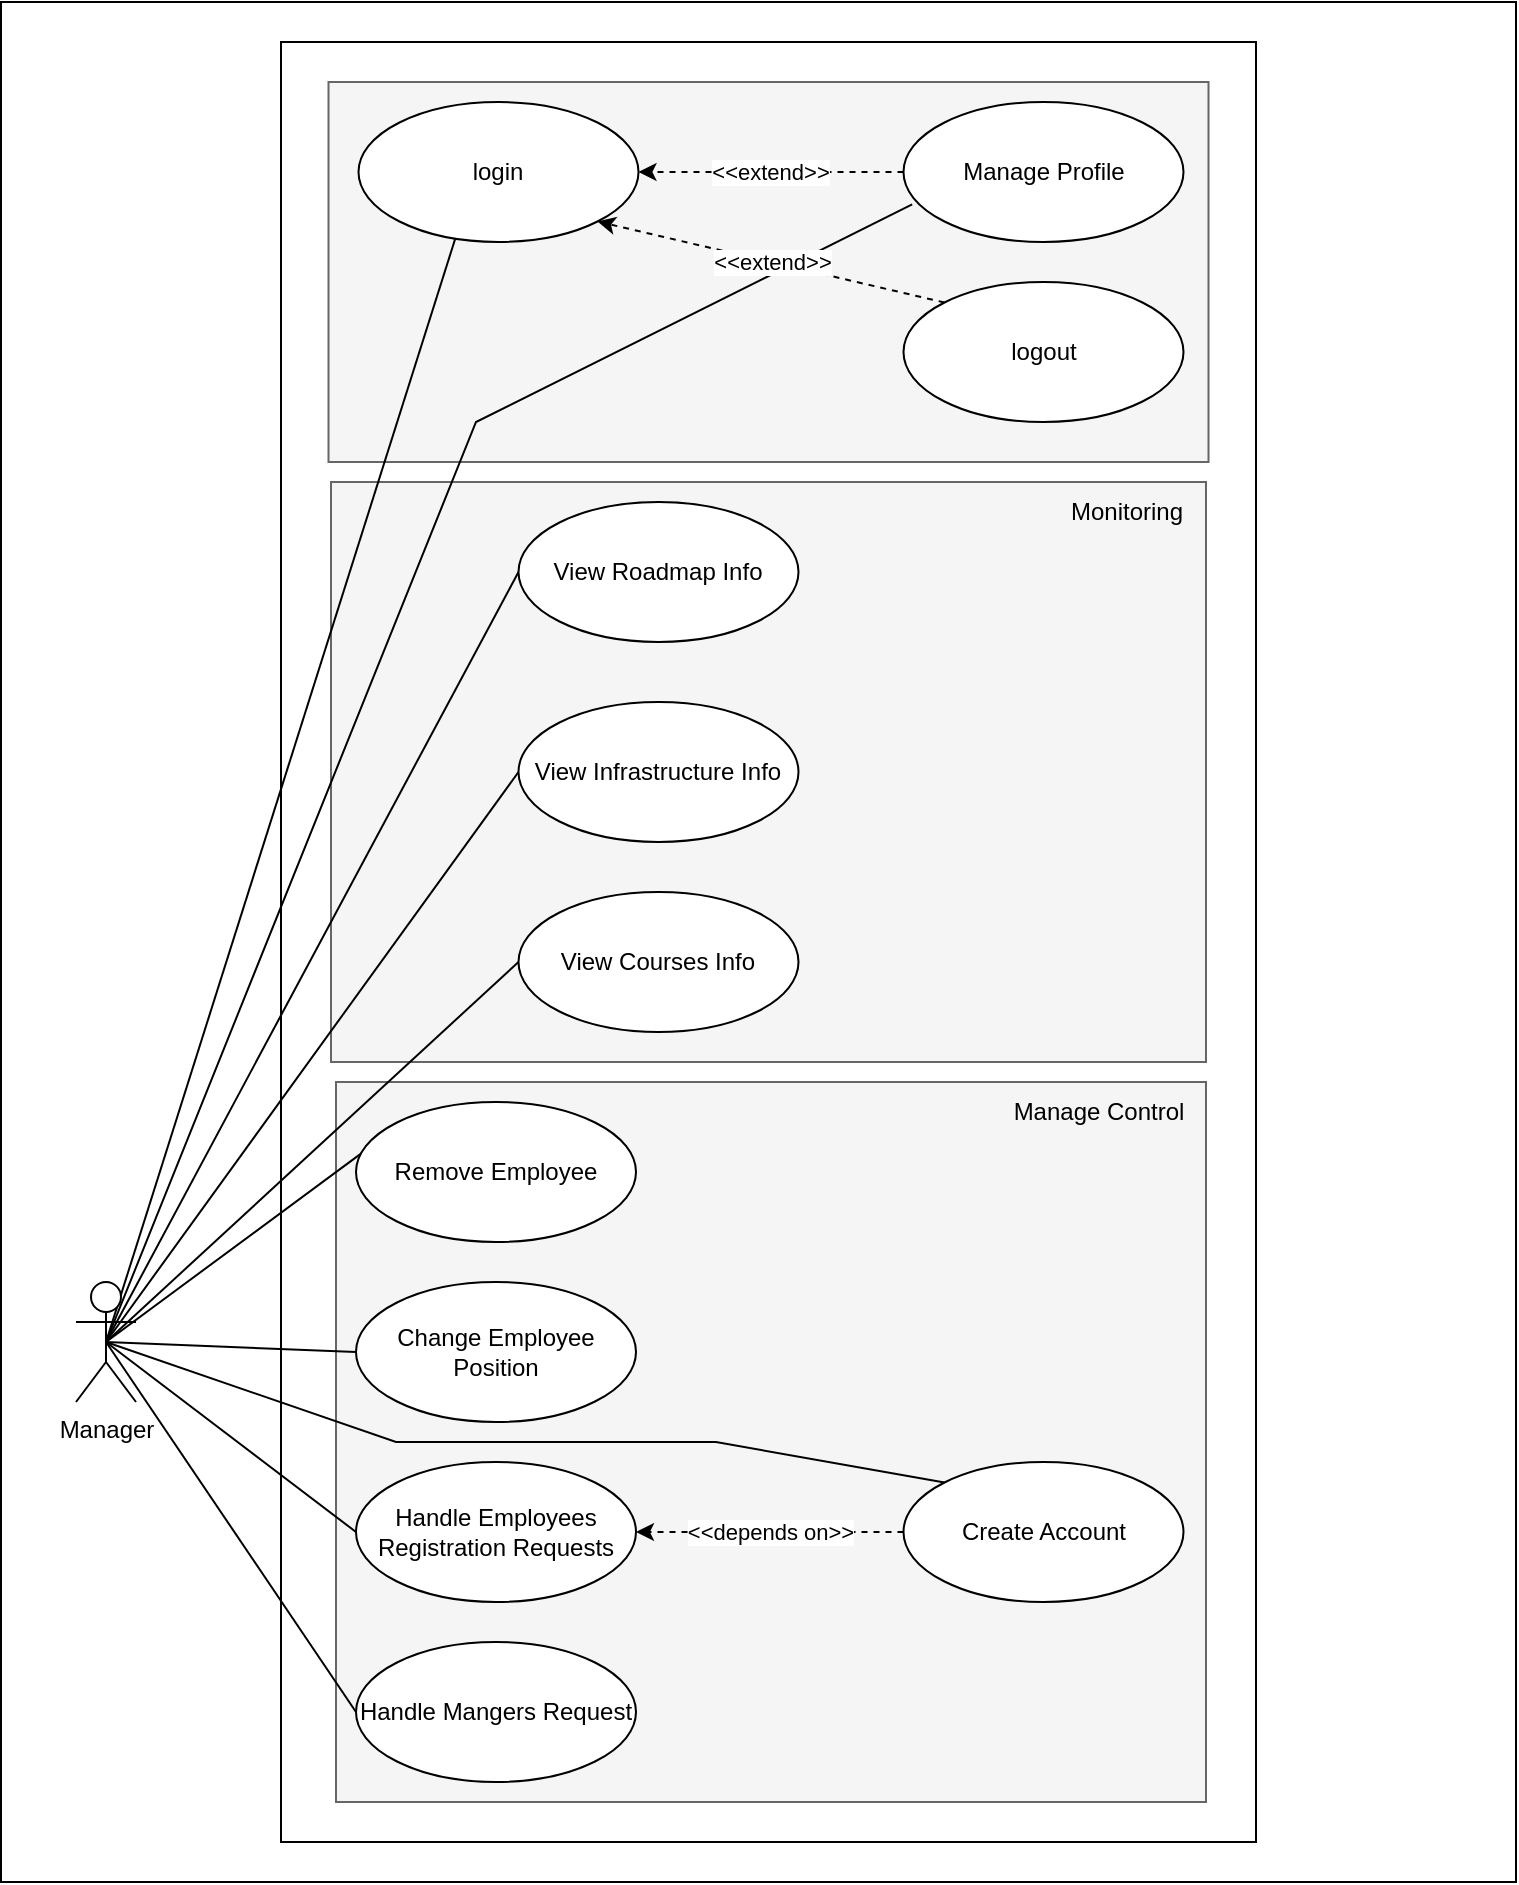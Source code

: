 <mxfile version="22.0.0" type="github">
  <diagram name="Page-1" id="e-LUPOi7N9P8qnzKd833">
    <mxGraphModel dx="-1260" dy="1817" grid="1" gridSize="10" guides="1" tooltips="1" connect="1" arrows="1" fold="1" page="1" pageScale="1" pageWidth="827" pageHeight="1169" math="0" shadow="0">
      <root>
        <mxCell id="0" />
        <mxCell id="1" parent="0" />
        <mxCell id="hfPYTL3Dx7AcZHMc5cl9-1" value="" style="rounded=0;whiteSpace=wrap;html=1;movable=1;resizable=1;rotatable=1;deletable=1;editable=1;locked=0;connectable=1;" parent="1" vertex="1">
          <mxGeometry x="2492.5" y="-20" width="757.5" height="940" as="geometry" />
        </mxCell>
        <mxCell id="hfPYTL3Dx7AcZHMc5cl9-2" value="" style="rounded=0;whiteSpace=wrap;html=1;movable=1;resizable=1;rotatable=1;deletable=1;editable=1;locked=0;connectable=1;" parent="1" vertex="1">
          <mxGeometry x="2632.5" width="487.5" height="900" as="geometry" />
        </mxCell>
        <mxCell id="hfPYTL3Dx7AcZHMc5cl9-3" value="" style="rounded=0;whiteSpace=wrap;html=1;fillColor=#f5f5f5;fontColor=#333333;strokeColor=#666666;container=0;" parent="1" vertex="1">
          <mxGeometry x="2660" y="520" width="435" height="360" as="geometry" />
        </mxCell>
        <mxCell id="hfPYTL3Dx7AcZHMc5cl9-4" value="" style="rounded=0;whiteSpace=wrap;html=1;fillColor=#f5f5f5;fontColor=#333333;strokeColor=#666666;" parent="1" vertex="1">
          <mxGeometry x="2656.25" y="20" width="440" height="190" as="geometry" />
        </mxCell>
        <mxCell id="hfPYTL3Dx7AcZHMc5cl9-5" value="" style="rounded=0;whiteSpace=wrap;html=1;fillColor=#f5f5f5;fontColor=#333333;strokeColor=#666666;" parent="1" vertex="1">
          <mxGeometry x="2657.5" y="220" width="437.5" height="290" as="geometry" />
        </mxCell>
        <mxCell id="hfPYTL3Dx7AcZHMc5cl9-9" style="rounded=0;orthogonalLoop=1;jettySize=auto;html=1;exitX=0.5;exitY=0.5;exitDx=0;exitDy=0;exitPerimeter=0;entryX=0.5;entryY=0;entryDx=0;entryDy=0;endArrow=none;endFill=0;" parent="1" source="hfPYTL3Dx7AcZHMc5cl9-20" target="hfPYTL3Dx7AcZHMc5cl9-21" edge="1">
          <mxGeometry relative="1" as="geometry">
            <Array as="points" />
          </mxGeometry>
        </mxCell>
        <mxCell id="hfPYTL3Dx7AcZHMc5cl9-10" style="rounded=0;orthogonalLoop=1;jettySize=auto;html=1;exitX=0.5;exitY=0.5;exitDx=0;exitDy=0;exitPerimeter=0;entryX=0;entryY=0.5;entryDx=0;entryDy=0;endArrow=none;endFill=0;" parent="1" source="hfPYTL3Dx7AcZHMc5cl9-20" target="hfPYTL3Dx7AcZHMc5cl9-35" edge="1">
          <mxGeometry relative="1" as="geometry" />
        </mxCell>
        <mxCell id="hfPYTL3Dx7AcZHMc5cl9-11" style="rounded=0;orthogonalLoop=1;jettySize=auto;html=1;exitX=0.5;exitY=0.5;exitDx=0;exitDy=0;exitPerimeter=0;entryX=0;entryY=0.5;entryDx=0;entryDy=0;endArrow=none;endFill=0;" parent="1" source="hfPYTL3Dx7AcZHMc5cl9-20" target="hfPYTL3Dx7AcZHMc5cl9-34" edge="1">
          <mxGeometry relative="1" as="geometry" />
        </mxCell>
        <mxCell id="hfPYTL3Dx7AcZHMc5cl9-12" style="rounded=0;orthogonalLoop=1;jettySize=auto;html=1;exitX=0.5;exitY=0.5;exitDx=0;exitDy=0;exitPerimeter=0;entryX=0;entryY=0.5;entryDx=0;entryDy=0;endArrow=none;endFill=0;" parent="1" source="hfPYTL3Dx7AcZHMc5cl9-20" target="hfPYTL3Dx7AcZHMc5cl9-36" edge="1">
          <mxGeometry relative="1" as="geometry" />
        </mxCell>
        <mxCell id="hfPYTL3Dx7AcZHMc5cl9-14" style="rounded=0;orthogonalLoop=1;jettySize=auto;html=1;exitX=0.5;exitY=0.5;exitDx=0;exitDy=0;exitPerimeter=0;entryX=0.019;entryY=0.367;entryDx=0;entryDy=0;entryPerimeter=0;endArrow=none;endFill=0;" parent="1" source="hfPYTL3Dx7AcZHMc5cl9-20" target="hfPYTL3Dx7AcZHMc5cl9-43" edge="1">
          <mxGeometry relative="1" as="geometry" />
        </mxCell>
        <mxCell id="hfPYTL3Dx7AcZHMc5cl9-15" style="rounded=0;orthogonalLoop=1;jettySize=auto;html=1;exitX=0.5;exitY=0.5;exitDx=0;exitDy=0;exitPerimeter=0;entryX=0;entryY=0.5;entryDx=0;entryDy=0;endArrow=none;endFill=0;" parent="1" source="hfPYTL3Dx7AcZHMc5cl9-20" target="hfPYTL3Dx7AcZHMc5cl9-46" edge="1">
          <mxGeometry relative="1" as="geometry" />
        </mxCell>
        <mxCell id="hfPYTL3Dx7AcZHMc5cl9-16" style="rounded=0;orthogonalLoop=1;jettySize=auto;html=1;exitX=0.5;exitY=0.5;exitDx=0;exitDy=0;exitPerimeter=0;entryX=0;entryY=0.5;entryDx=0;entryDy=0;endArrow=none;endFill=0;" parent="1" source="hfPYTL3Dx7AcZHMc5cl9-20" target="hfPYTL3Dx7AcZHMc5cl9-42" edge="1">
          <mxGeometry relative="1" as="geometry" />
        </mxCell>
        <mxCell id="hfPYTL3Dx7AcZHMc5cl9-17" style="rounded=0;orthogonalLoop=1;jettySize=auto;html=1;exitX=0.5;exitY=0.5;exitDx=0;exitDy=0;exitPerimeter=0;entryX=0;entryY=0.5;entryDx=0;entryDy=0;endArrow=none;endFill=0;" parent="1" source="hfPYTL3Dx7AcZHMc5cl9-20" target="hfPYTL3Dx7AcZHMc5cl9-47" edge="1">
          <mxGeometry relative="1" as="geometry" />
        </mxCell>
        <mxCell id="hfPYTL3Dx7AcZHMc5cl9-19" style="rounded=0;orthogonalLoop=1;jettySize=auto;html=1;exitX=0.5;exitY=0.5;exitDx=0;exitDy=0;exitPerimeter=0;entryX=0;entryY=0;entryDx=0;entryDy=0;endArrow=none;endFill=0;" parent="1" source="hfPYTL3Dx7AcZHMc5cl9-20" target="hfPYTL3Dx7AcZHMc5cl9-45" edge="1">
          <mxGeometry relative="1" as="geometry">
            <Array as="points">
              <mxPoint x="2690" y="700" />
              <mxPoint x="2850" y="700" />
            </Array>
          </mxGeometry>
        </mxCell>
        <mxCell id="hfPYTL3Dx7AcZHMc5cl9-50" style="rounded=0;orthogonalLoop=1;jettySize=auto;html=1;exitX=0.5;exitY=0.5;exitDx=0;exitDy=0;exitPerimeter=0;entryX=0.031;entryY=0.732;entryDx=0;entryDy=0;entryPerimeter=0;endArrow=none;endFill=0;" parent="1" source="hfPYTL3Dx7AcZHMc5cl9-20" target="hfPYTL3Dx7AcZHMc5cl9-23" edge="1">
          <mxGeometry relative="1" as="geometry">
            <Array as="points">
              <mxPoint x="2730" y="190" />
            </Array>
          </mxGeometry>
        </mxCell>
        <mxCell id="hfPYTL3Dx7AcZHMc5cl9-20" value="Manager" style="shape=umlActor;verticalLabelPosition=bottom;verticalAlign=top;html=1;outlineConnect=0;" parent="1" vertex="1">
          <mxGeometry x="2530" y="620" width="30" height="60" as="geometry" />
        </mxCell>
        <mxCell id="hfPYTL3Dx7AcZHMc5cl9-21" value="login" style="ellipse;whiteSpace=wrap;html=1;" parent="1" vertex="1">
          <mxGeometry x="2671.25" y="30" width="140" height="70" as="geometry" />
        </mxCell>
        <mxCell id="hfPYTL3Dx7AcZHMc5cl9-22" value="&amp;lt;&amp;lt;extend&amp;gt;&amp;gt;" style="edgeStyle=orthogonalEdgeStyle;rounded=0;orthogonalLoop=1;jettySize=auto;html=1;dashed=1;" parent="1" source="hfPYTL3Dx7AcZHMc5cl9-23" target="hfPYTL3Dx7AcZHMc5cl9-21" edge="1">
          <mxGeometry relative="1" as="geometry" />
        </mxCell>
        <mxCell id="hfPYTL3Dx7AcZHMc5cl9-23" value="Manage Profile" style="ellipse;whiteSpace=wrap;html=1;" parent="1" vertex="1">
          <mxGeometry x="2943.75" y="30" width="140" height="70" as="geometry" />
        </mxCell>
        <mxCell id="hfPYTL3Dx7AcZHMc5cl9-27" style="rounded=0;orthogonalLoop=1;jettySize=auto;html=1;exitX=0;exitY=0.5;exitDx=0;exitDy=0;dashed=1;" parent="1" source="hfPYTL3Dx7AcZHMc5cl9-29" edge="1">
          <mxGeometry relative="1" as="geometry">
            <mxPoint x="2810.903" y="756.517" as="targetPoint" />
          </mxGeometry>
        </mxCell>
        <mxCell id="hfPYTL3Dx7AcZHMc5cl9-30" style="rounded=0;orthogonalLoop=1;jettySize=auto;html=1;exitX=0;exitY=0.5;exitDx=0;exitDy=0;entryX=1;entryY=1;entryDx=0;entryDy=0;dashed=1;" parent="1" source="hfPYTL3Dx7AcZHMc5cl9-32" edge="1">
          <mxGeometry relative="1" as="geometry">
            <mxPoint x="2790.747" y="784.749" as="targetPoint" />
          </mxGeometry>
        </mxCell>
        <mxCell id="hfPYTL3Dx7AcZHMc5cl9-34" value="View Infrastructure Info" style="ellipse;whiteSpace=wrap;html=1;" parent="1" vertex="1">
          <mxGeometry x="2751.25" y="330" width="140" height="70" as="geometry" />
        </mxCell>
        <mxCell id="hfPYTL3Dx7AcZHMc5cl9-35" value="View Roadmap Info" style="ellipse;whiteSpace=wrap;html=1;" parent="1" vertex="1">
          <mxGeometry x="2751.25" y="230" width="140" height="70" as="geometry" />
        </mxCell>
        <mxCell id="hfPYTL3Dx7AcZHMc5cl9-36" value="View Courses Info" style="ellipse;whiteSpace=wrap;html=1;" parent="1" vertex="1">
          <mxGeometry x="2751.25" y="425" width="140" height="70" as="geometry" />
        </mxCell>
        <mxCell id="hfPYTL3Dx7AcZHMc5cl9-38" value="&amp;lt;&amp;lt;extend&amp;gt;&amp;gt;" style="rounded=0;orthogonalLoop=1;jettySize=auto;html=1;exitX=0;exitY=0;exitDx=0;exitDy=0;entryX=1;entryY=1;entryDx=0;entryDy=0;dashed=1;" parent="1" source="hfPYTL3Dx7AcZHMc5cl9-39" target="hfPYTL3Dx7AcZHMc5cl9-21" edge="1">
          <mxGeometry relative="1" as="geometry" />
        </mxCell>
        <mxCell id="hfPYTL3Dx7AcZHMc5cl9-39" value="logout" style="ellipse;whiteSpace=wrap;html=1;" parent="1" vertex="1">
          <mxGeometry x="2943.75" y="120" width="140" height="70" as="geometry" />
        </mxCell>
        <mxCell id="hfPYTL3Dx7AcZHMc5cl9-41" value="Monitoring" style="text;html=1;align=center;verticalAlign=middle;resizable=0;points=[];autosize=1;strokeColor=none;fillColor=none;" parent="1" vertex="1">
          <mxGeometry x="3015" y="220" width="80" height="30" as="geometry" />
        </mxCell>
        <mxCell id="hfPYTL3Dx7AcZHMc5cl9-42" value="Handle Employees Registration Requests" style="ellipse;whiteSpace=wrap;html=1;" parent="1" vertex="1">
          <mxGeometry x="2670" y="710" width="140" height="70" as="geometry" />
        </mxCell>
        <mxCell id="hfPYTL3Dx7AcZHMc5cl9-43" value="Remove Employee" style="ellipse;whiteSpace=wrap;html=1;" parent="1" vertex="1">
          <mxGeometry x="2670" y="530" width="140" height="70" as="geometry" />
        </mxCell>
        <mxCell id="hfPYTL3Dx7AcZHMc5cl9-44" value="&amp;lt;&amp;lt;depends on&amp;gt;&amp;gt;" style="edgeStyle=orthogonalEdgeStyle;rounded=0;orthogonalLoop=1;jettySize=auto;html=1;dashed=1;" parent="1" source="hfPYTL3Dx7AcZHMc5cl9-45" target="hfPYTL3Dx7AcZHMc5cl9-42" edge="1">
          <mxGeometry relative="1" as="geometry" />
        </mxCell>
        <mxCell id="hfPYTL3Dx7AcZHMc5cl9-45" value="Create Account" style="ellipse;whiteSpace=wrap;html=1;" parent="1" vertex="1">
          <mxGeometry x="2943.75" y="710" width="140" height="70" as="geometry" />
        </mxCell>
        <mxCell id="hfPYTL3Dx7AcZHMc5cl9-46" value="Change Employee Position" style="ellipse;whiteSpace=wrap;html=1;" parent="1" vertex="1">
          <mxGeometry x="2670" y="620" width="140" height="70" as="geometry" />
        </mxCell>
        <mxCell id="hfPYTL3Dx7AcZHMc5cl9-47" value="Handle Mangers Request" style="ellipse;whiteSpace=wrap;html=1;" parent="1" vertex="1">
          <mxGeometry x="2670" y="800" width="140" height="70" as="geometry" />
        </mxCell>
        <mxCell id="hfPYTL3Dx7AcZHMc5cl9-49" value="Manage Control" style="text;html=1;align=center;verticalAlign=middle;resizable=0;points=[];autosize=1;strokeColor=none;fillColor=none;" parent="1" vertex="1">
          <mxGeometry x="2986.25" y="520" width="110" height="30" as="geometry" />
        </mxCell>
      </root>
    </mxGraphModel>
  </diagram>
</mxfile>
